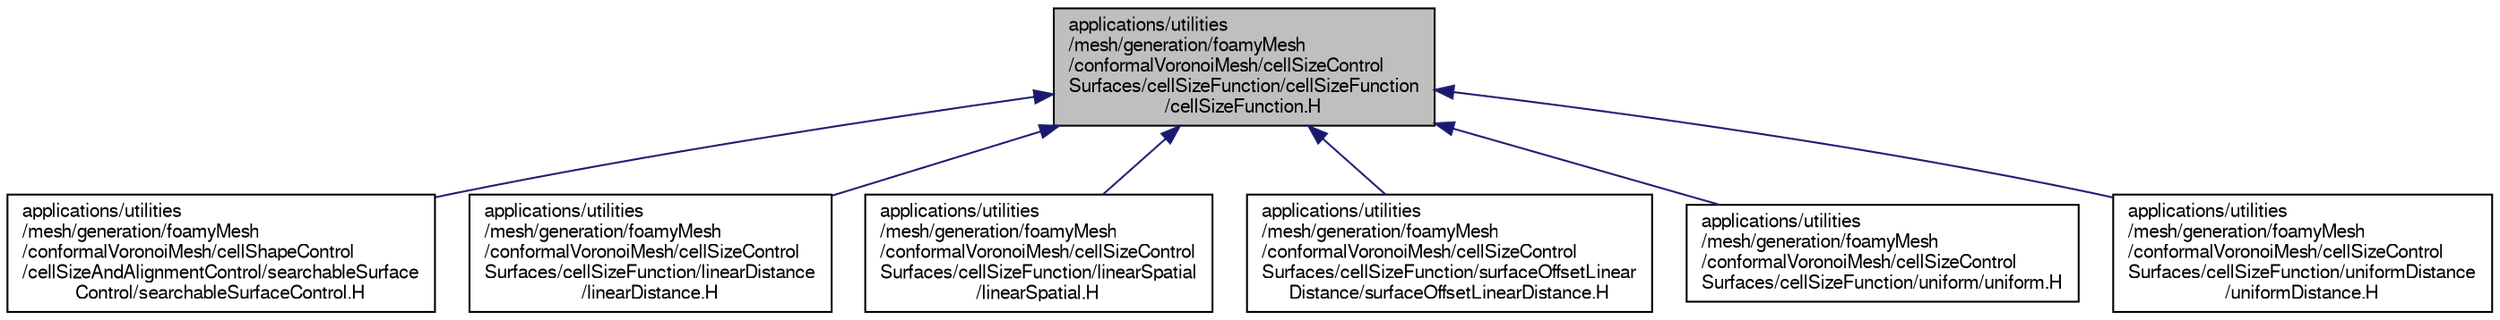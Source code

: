 digraph "applications/utilities/mesh/generation/foamyMesh/conformalVoronoiMesh/cellSizeControlSurfaces/cellSizeFunction/cellSizeFunction/cellSizeFunction.H"
{
  bgcolor="transparent";
  edge [fontname="FreeSans",fontsize="10",labelfontname="FreeSans",labelfontsize="10"];
  node [fontname="FreeSans",fontsize="10",shape=record];
  Node1 [label="applications/utilities\l/mesh/generation/foamyMesh\l/conformalVoronoiMesh/cellSizeControl\lSurfaces/cellSizeFunction/cellSizeFunction\l/cellSizeFunction.H",height=0.2,width=0.4,color="black", fillcolor="grey75", style="filled" fontcolor="black"];
  Node1 -> Node2 [dir="back",color="midnightblue",fontsize="10",style="solid",fontname="FreeSans"];
  Node2 [label="applications/utilities\l/mesh/generation/foamyMesh\l/conformalVoronoiMesh/cellShapeControl\l/cellSizeAndAlignmentControl/searchableSurface\lControl/searchableSurfaceControl.H",height=0.2,width=0.4,color="black",URL="$a03604.html"];
  Node1 -> Node3 [dir="back",color="midnightblue",fontsize="10",style="solid",fontname="FreeSans"];
  Node3 [label="applications/utilities\l/mesh/generation/foamyMesh\l/conformalVoronoiMesh/cellSizeControl\lSurfaces/cellSizeFunction/linearDistance\l/linearDistance.H",height=0.2,width=0.4,color="black",URL="$a03612.html"];
  Node1 -> Node4 [dir="back",color="midnightblue",fontsize="10",style="solid",fontname="FreeSans"];
  Node4 [label="applications/utilities\l/mesh/generation/foamyMesh\l/conformalVoronoiMesh/cellSizeControl\lSurfaces/cellSizeFunction/linearSpatial\l/linearSpatial.H",height=0.2,width=0.4,color="black",URL="$a03614.html"];
  Node1 -> Node5 [dir="back",color="midnightblue",fontsize="10",style="solid",fontname="FreeSans"];
  Node5 [label="applications/utilities\l/mesh/generation/foamyMesh\l/conformalVoronoiMesh/cellSizeControl\lSurfaces/cellSizeFunction/surfaceOffsetLinear\lDistance/surfaceOffsetLinearDistance.H",height=0.2,width=0.4,color="black",URL="$a03616.html"];
  Node1 -> Node6 [dir="back",color="midnightblue",fontsize="10",style="solid",fontname="FreeSans"];
  Node6 [label="applications/utilities\l/mesh/generation/foamyMesh\l/conformalVoronoiMesh/cellSizeControl\lSurfaces/cellSizeFunction/uniform/uniform.H",height=0.2,width=0.4,color="black",URL="$a05953.html"];
  Node1 -> Node7 [dir="back",color="midnightblue",fontsize="10",style="solid",fontname="FreeSans"];
  Node7 [label="applications/utilities\l/mesh/generation/foamyMesh\l/conformalVoronoiMesh/cellSizeControl\lSurfaces/cellSizeFunction/uniformDistance\l/uniformDistance.H",height=0.2,width=0.4,color="black",URL="$a03618.html"];
}
